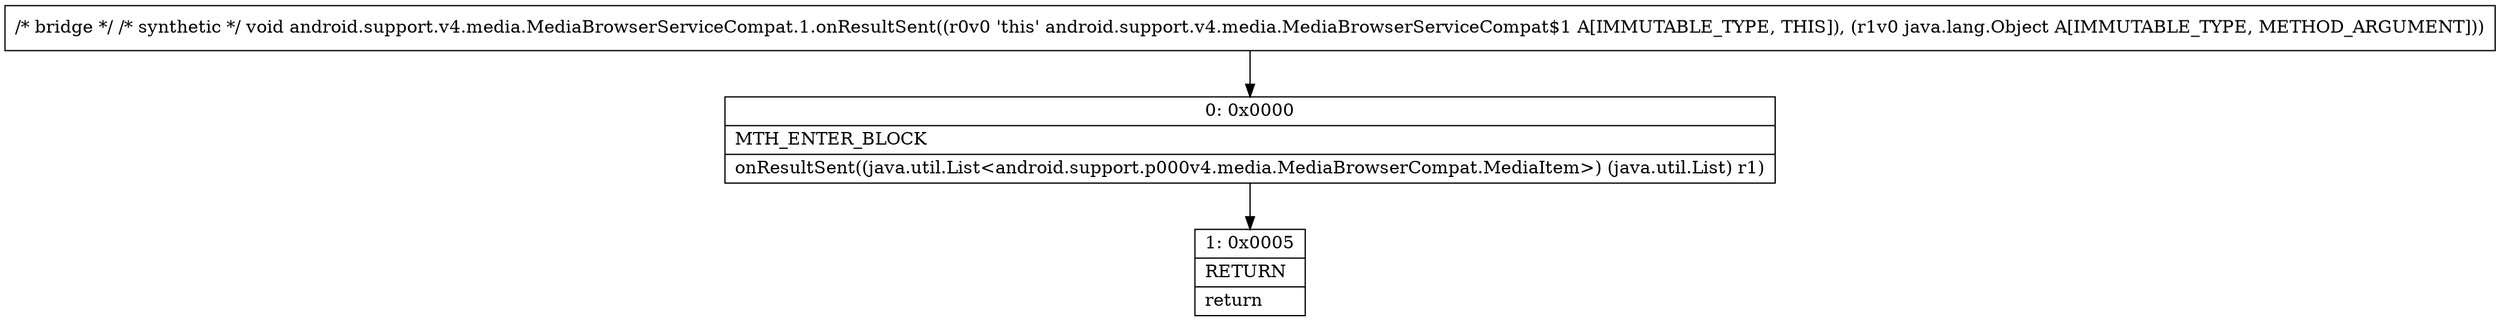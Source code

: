 digraph "CFG forandroid.support.v4.media.MediaBrowserServiceCompat.1.onResultSent(Ljava\/lang\/Object;)V" {
Node_0 [shape=record,label="{0\:\ 0x0000|MTH_ENTER_BLOCK\l|onResultSent((java.util.List\<android.support.p000v4.media.MediaBrowserCompat.MediaItem\>) (java.util.List) r1)\l}"];
Node_1 [shape=record,label="{1\:\ 0x0005|RETURN\l|return\l}"];
MethodNode[shape=record,label="{\/* bridge *\/ \/* synthetic *\/ void android.support.v4.media.MediaBrowserServiceCompat.1.onResultSent((r0v0 'this' android.support.v4.media.MediaBrowserServiceCompat$1 A[IMMUTABLE_TYPE, THIS]), (r1v0 java.lang.Object A[IMMUTABLE_TYPE, METHOD_ARGUMENT])) }"];
MethodNode -> Node_0;
Node_0 -> Node_1;
}

